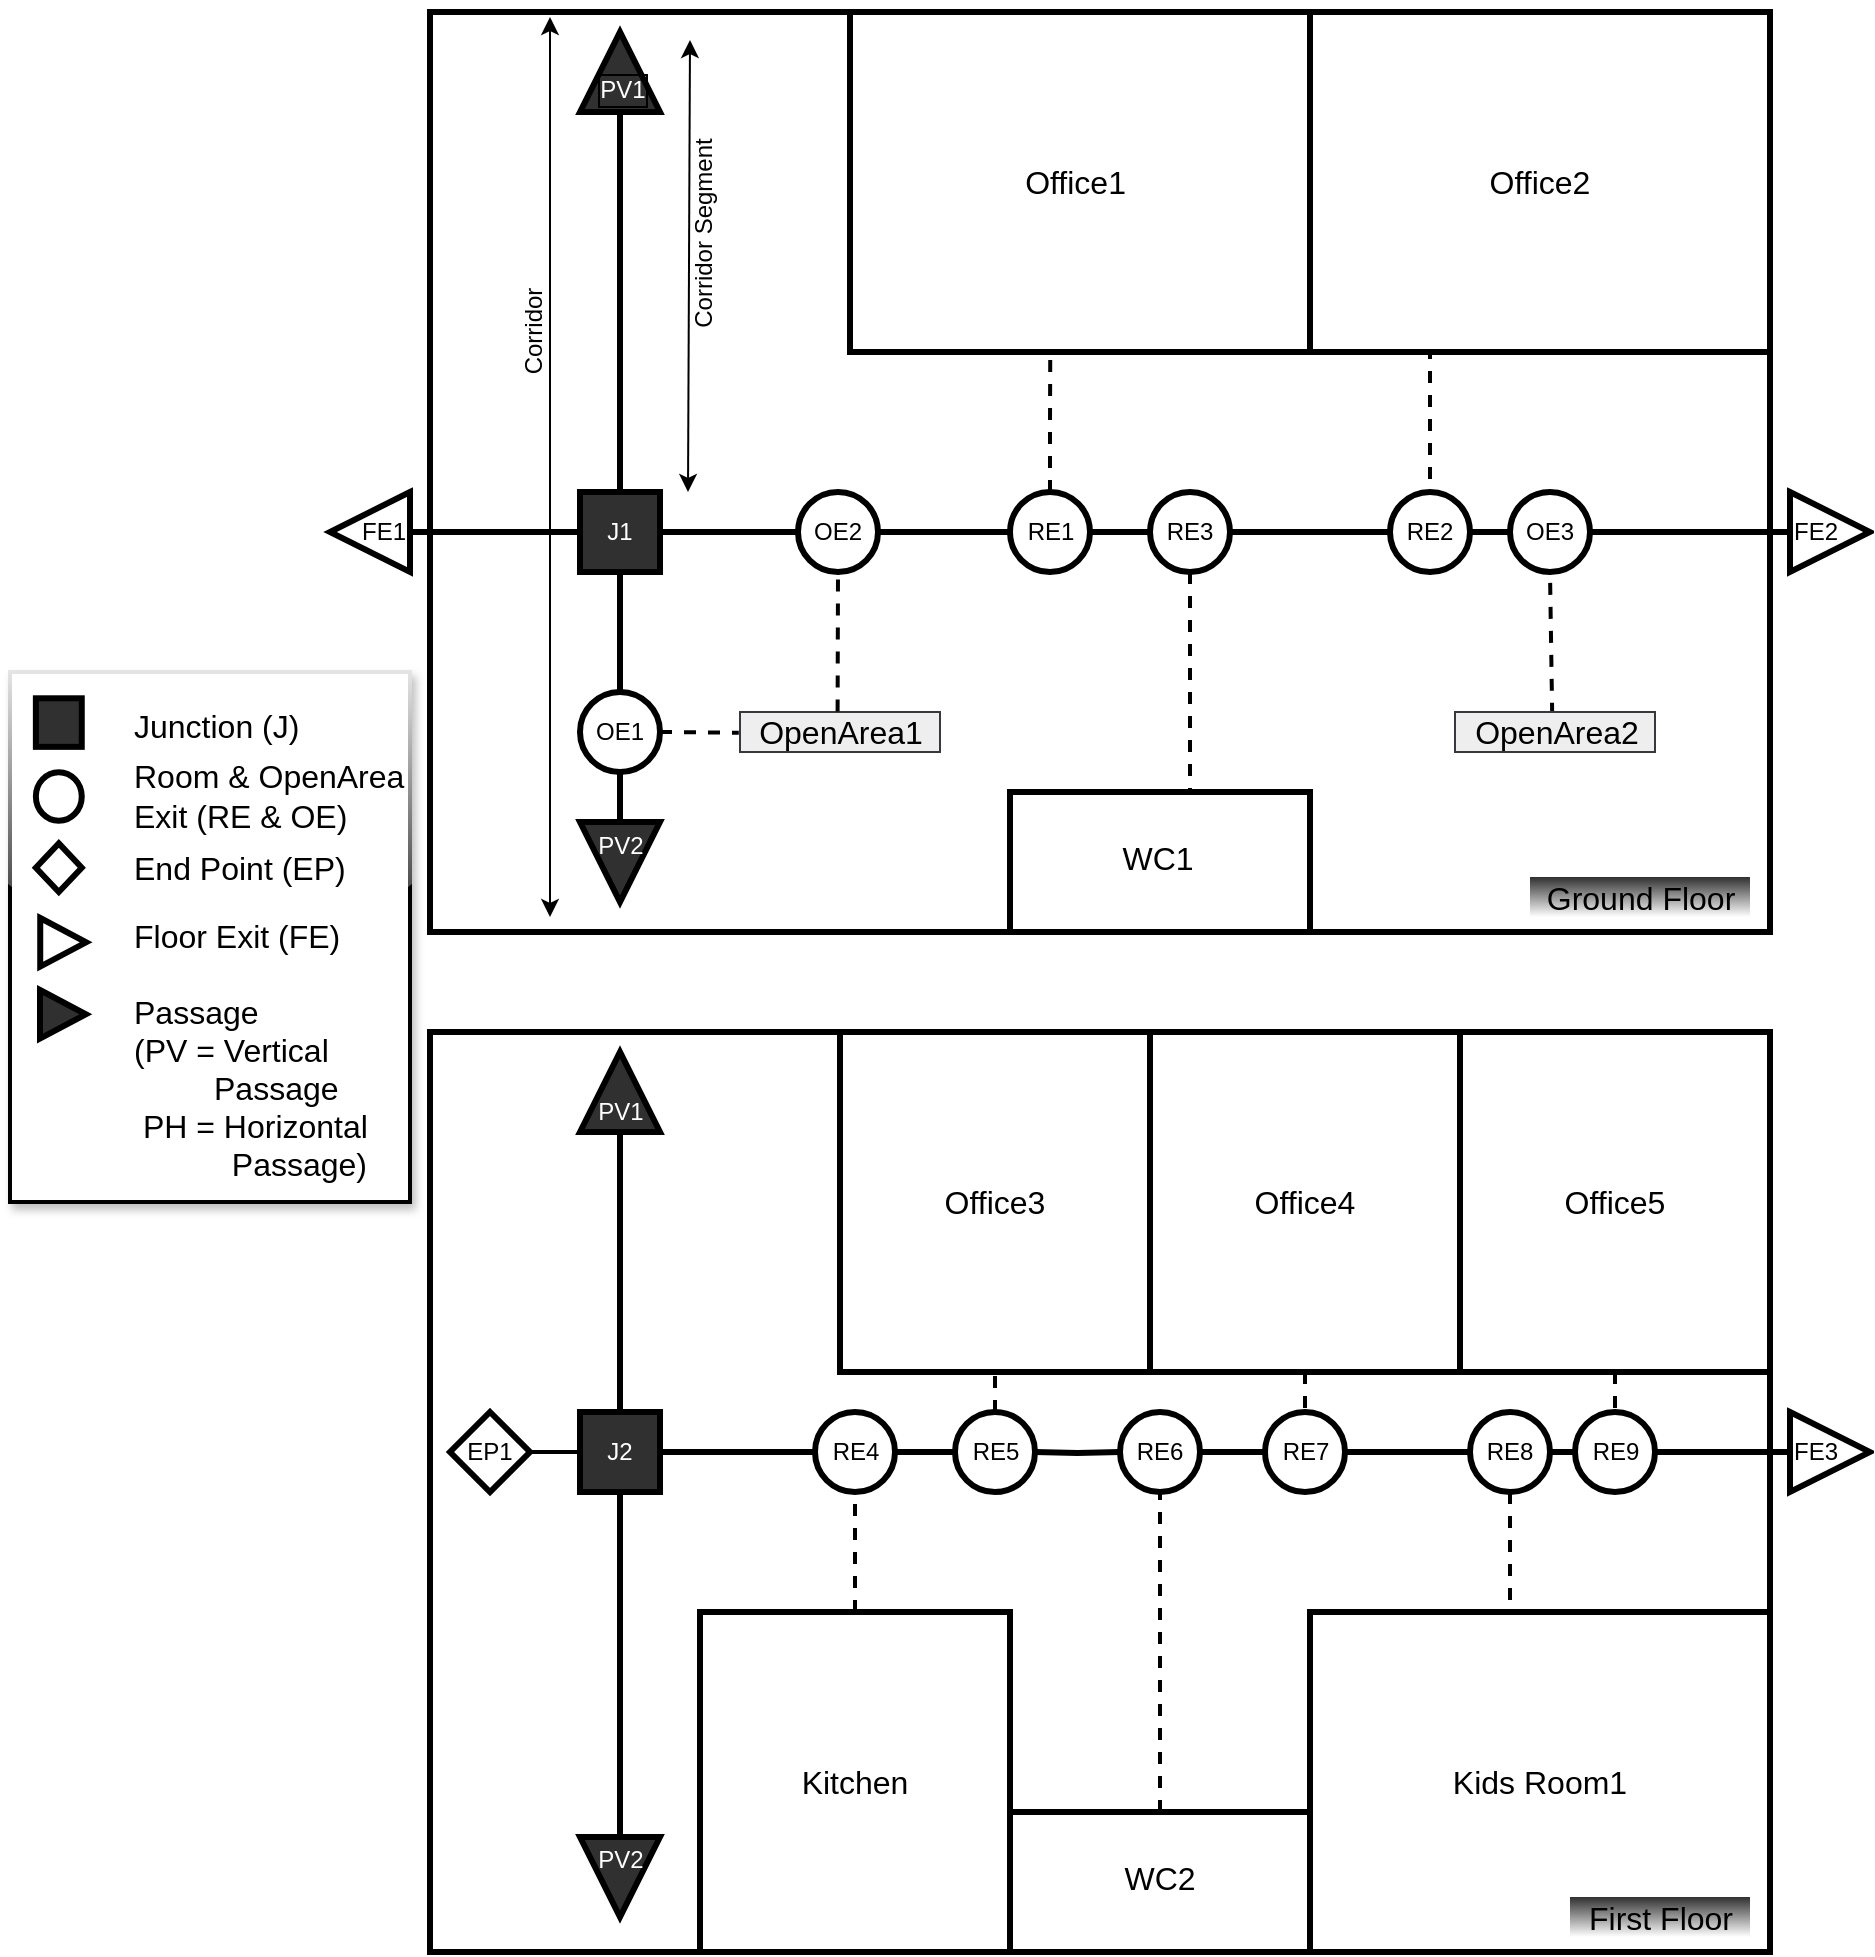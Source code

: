 <mxfile version="13.0.8" type="device"><diagram id="FeTQvDR2r45H1yqkKJsy" name="Page-1"><mxGraphModel dx="2802" dy="1103" grid="1" gridSize="10" guides="1" tooltips="1" connect="1" arrows="1" fold="1" page="1" pageScale="1" pageWidth="827" pageHeight="1169" math="0" shadow="0"><root><mxCell id="0"/><mxCell id="1" parent="0"/><mxCell id="H_s1jMmFibpZLGyVerqd-1" value="" style="rounded=0;whiteSpace=wrap;html=1;strokeWidth=3;" parent="1" vertex="1"><mxGeometry x="70" y="10" width="670" height="460" as="geometry"/></mxCell><mxCell id="H_s1jMmFibpZLGyVerqd-9" value="&lt;font style=&quot;font-size: 16px&quot;&gt;Office1&amp;nbsp;&lt;/font&gt;" style="rounded=0;whiteSpace=wrap;html=1;fillColor=#ffffff;strokeWidth=3;" parent="1" vertex="1"><mxGeometry x="280" y="10" width="230" height="170" as="geometry"/></mxCell><mxCell id="H_s1jMmFibpZLGyVerqd-128" style="edgeStyle=orthogonalEdgeStyle;rounded=0;orthogonalLoop=1;jettySize=auto;html=1;exitX=0.25;exitY=1;exitDx=0;exitDy=0;entryX=0.5;entryY=0;entryDx=0;entryDy=0;dashed=1;endArrow=none;endFill=0;strokeWidth=2;fontSize=16;" parent="1" source="H_s1jMmFibpZLGyVerqd-12" target="H_s1jMmFibpZLGyVerqd-51" edge="1"><mxGeometry relative="1" as="geometry"><Array as="points"><mxPoint x="570" y="180"/></Array></mxGeometry></mxCell><mxCell id="H_s1jMmFibpZLGyVerqd-12" value="&lt;span style=&quot;font-size: 16px&quot;&gt;Office2&lt;/span&gt;" style="rounded=0;whiteSpace=wrap;html=1;fillColor=#ffffff;strokeWidth=3;" parent="1" vertex="1"><mxGeometry x="510" y="10" width="230" height="170" as="geometry"/></mxCell><mxCell id="H_s1jMmFibpZLGyVerqd-13" value="" style="rounded=0;whiteSpace=wrap;html=1;fillColor=#ffffff;strokeWidth=3;" parent="1" vertex="1"><mxGeometry x="360" y="400" width="150" height="70" as="geometry"/></mxCell><mxCell id="H_s1jMmFibpZLGyVerqd-15" value="&lt;font style=&quot;font-size: 16px&quot;&gt;WC1&lt;/font&gt;" style="text;html=1;strokeColor=none;fillColor=none;align=center;verticalAlign=middle;whiteSpace=wrap;rounded=0;fontSize=12;" parent="1" vertex="1"><mxGeometry x="414" y="422.5" width="40" height="20" as="geometry"/></mxCell><mxCell id="H_s1jMmFibpZLGyVerqd-16" value="" style="rounded=0;whiteSpace=wrap;html=1;strokeWidth=3;" parent="1" vertex="1"><mxGeometry x="70" y="520" width="670" height="460" as="geometry"/></mxCell><mxCell id="H_s1jMmFibpZLGyVerqd-21" value="&lt;span style=&quot;font-size: 16px&quot;&gt;Office3&lt;/span&gt;" style="rounded=0;whiteSpace=wrap;html=1;fillColor=#ffffff;strokeWidth=3;" parent="1" vertex="1"><mxGeometry x="275" y="520" width="155" height="170" as="geometry"/></mxCell><mxCell id="H_s1jMmFibpZLGyVerqd-126" style="edgeStyle=orthogonalEdgeStyle;rounded=0;orthogonalLoop=1;jettySize=auto;html=1;exitX=0.5;exitY=1;exitDx=0;exitDy=0;entryX=0.5;entryY=0;entryDx=0;entryDy=0;dashed=1;endArrow=none;endFill=0;strokeWidth=2;fontSize=16;" parent="1" source="H_s1jMmFibpZLGyVerqd-22" target="H_s1jMmFibpZLGyVerqd-40" edge="1"><mxGeometry relative="1" as="geometry"/></mxCell><mxCell id="H_s1jMmFibpZLGyVerqd-22" value="&lt;span style=&quot;font-size: 16px&quot;&gt;Office5&lt;/span&gt;" style="rounded=0;whiteSpace=wrap;html=1;fillColor=#ffffff;strokeWidth=3;" parent="1" vertex="1"><mxGeometry x="585" y="520" width="155" height="170" as="geometry"/></mxCell><mxCell id="H_s1jMmFibpZLGyVerqd-124" style="edgeStyle=orthogonalEdgeStyle;rounded=0;orthogonalLoop=1;jettySize=auto;html=1;exitX=0.5;exitY=0;exitDx=0;exitDy=0;entryX=0.5;entryY=1;entryDx=0;entryDy=0;dashed=1;endArrow=none;endFill=0;strokeWidth=2;fontSize=16;" parent="1" source="H_s1jMmFibpZLGyVerqd-23" target="H_s1jMmFibpZLGyVerqd-91" edge="1"><mxGeometry relative="1" as="geometry"/></mxCell><mxCell id="H_s1jMmFibpZLGyVerqd-23" value="" style="rounded=0;whiteSpace=wrap;html=1;fillColor=#ffffff;strokeWidth=3;" parent="1" vertex="1"><mxGeometry x="360" y="910" width="150" height="70" as="geometry"/></mxCell><mxCell id="H_s1jMmFibpZLGyVerqd-24" value="&lt;font style=&quot;font-size: 16px&quot;&gt;WC2&lt;/font&gt;" style="text;html=1;strokeColor=none;fillColor=none;align=center;verticalAlign=middle;whiteSpace=wrap;rounded=0;fontSize=12;" parent="1" vertex="1"><mxGeometry x="415" y="932.5" width="40" height="20" as="geometry"/></mxCell><mxCell id="H_s1jMmFibpZLGyVerqd-125" style="edgeStyle=orthogonalEdgeStyle;rounded=0;orthogonalLoop=1;jettySize=auto;html=1;exitX=0.5;exitY=1;exitDx=0;exitDy=0;entryX=0.5;entryY=0;entryDx=0;entryDy=0;dashed=1;endArrow=none;endFill=0;strokeWidth=2;fontSize=16;" parent="1" source="H_s1jMmFibpZLGyVerqd-25" target="H_s1jMmFibpZLGyVerqd-39" edge="1"><mxGeometry relative="1" as="geometry"/></mxCell><mxCell id="H_s1jMmFibpZLGyVerqd-25" value="&lt;span style=&quot;font-size: 16px&quot;&gt;Office4&lt;/span&gt;" style="rounded=0;whiteSpace=wrap;html=1;fillColor=#ffffff;strokeWidth=3;" parent="1" vertex="1"><mxGeometry x="430" y="520" width="155" height="170" as="geometry"/></mxCell><mxCell id="H_s1jMmFibpZLGyVerqd-122" style="edgeStyle=orthogonalEdgeStyle;rounded=0;orthogonalLoop=1;jettySize=auto;html=1;exitX=0.5;exitY=0;exitDx=0;exitDy=0;entryX=0.5;entryY=1;entryDx=0;entryDy=0;endArrow=none;endFill=0;strokeWidth=2;fontSize=16;dashed=1;" parent="1" source="H_s1jMmFibpZLGyVerqd-26" target="H_s1jMmFibpZLGyVerqd-44" edge="1"><mxGeometry relative="1" as="geometry"/></mxCell><mxCell id="H_s1jMmFibpZLGyVerqd-26" value="&lt;font style=&quot;font-size: 16px&quot;&gt;Kitchen&lt;/font&gt;" style="rounded=0;whiteSpace=wrap;html=1;fillColor=#ffffff;strokeWidth=3;" parent="1" vertex="1"><mxGeometry x="205" y="810" width="155" height="170" as="geometry"/></mxCell><mxCell id="H_s1jMmFibpZLGyVerqd-27" value="&lt;font style=&quot;font-size: 16px&quot;&gt;Kids Room1&lt;/font&gt;" style="rounded=0;whiteSpace=wrap;html=1;fillColor=#ffffff;strokeWidth=3;" parent="1" vertex="1"><mxGeometry x="510" y="810" width="230" height="170" as="geometry"/></mxCell><mxCell id="H_s1jMmFibpZLGyVerqd-82" style="edgeStyle=orthogonalEdgeStyle;rounded=0;orthogonalLoop=1;jettySize=auto;html=1;exitX=0;exitY=0.5;exitDx=0;exitDy=0;endArrow=none;endFill=0;strokeWidth=3;fontSize=12;" parent="1" source="H_s1jMmFibpZLGyVerqd-38" target="H_s1jMmFibpZLGyVerqd-44" edge="1"><mxGeometry relative="1" as="geometry"/></mxCell><mxCell id="H_s1jMmFibpZLGyVerqd-123" style="edgeStyle=orthogonalEdgeStyle;rounded=0;orthogonalLoop=1;jettySize=auto;html=1;exitX=0.5;exitY=0;exitDx=0;exitDy=0;entryX=0.5;entryY=1;entryDx=0;entryDy=0;dashed=1;endArrow=none;endFill=0;strokeWidth=2;fontSize=16;" parent="1" source="H_s1jMmFibpZLGyVerqd-38" target="H_s1jMmFibpZLGyVerqd-21" edge="1"><mxGeometry relative="1" as="geometry"/></mxCell><mxCell id="H_s1jMmFibpZLGyVerqd-38" value="RE5" style="ellipse;whiteSpace=wrap;html=1;aspect=fixed;strokeWidth=3;fontSize=12;" parent="1" vertex="1"><mxGeometry x="332.5" y="710" width="40" height="40" as="geometry"/></mxCell><mxCell id="H_s1jMmFibpZLGyVerqd-81" style="edgeStyle=orthogonalEdgeStyle;rounded=0;orthogonalLoop=1;jettySize=auto;html=1;exitX=0;exitY=0.5;exitDx=0;exitDy=0;entryX=1;entryY=0.5;entryDx=0;entryDy=0;endArrow=none;endFill=0;strokeWidth=3;fontSize=12;" parent="1" target="H_s1jMmFibpZLGyVerqd-38" edge="1"><mxGeometry relative="1" as="geometry"><mxPoint x="415" y="730" as="sourcePoint"/></mxGeometry></mxCell><mxCell id="H_s1jMmFibpZLGyVerqd-39" value="RE7" style="ellipse;whiteSpace=wrap;html=1;aspect=fixed;strokeWidth=3;fontSize=12;" parent="1" vertex="1"><mxGeometry x="487.5" y="710" width="40" height="40" as="geometry"/></mxCell><mxCell id="H_s1jMmFibpZLGyVerqd-79" style="edgeStyle=orthogonalEdgeStyle;rounded=0;orthogonalLoop=1;jettySize=auto;html=1;exitX=0;exitY=0.5;exitDx=0;exitDy=0;entryX=1;entryY=0.5;entryDx=0;entryDy=0;endArrow=none;endFill=0;strokeWidth=3;fontSize=12;" parent="1" source="H_s1jMmFibpZLGyVerqd-40" target="H_s1jMmFibpZLGyVerqd-45" edge="1"><mxGeometry relative="1" as="geometry"/></mxCell><mxCell id="H_s1jMmFibpZLGyVerqd-40" value="RE9" style="ellipse;whiteSpace=wrap;html=1;aspect=fixed;strokeWidth=3;fontSize=12;" parent="1" vertex="1"><mxGeometry x="642.5" y="710" width="40" height="40" as="geometry"/></mxCell><mxCell id="H_s1jMmFibpZLGyVerqd-78" style="edgeStyle=orthogonalEdgeStyle;rounded=0;orthogonalLoop=1;jettySize=auto;html=1;entryX=1;entryY=0.5;entryDx=0;entryDy=0;endArrow=none;endFill=0;strokeWidth=3;fontSize=12;" parent="1" source="H_s1jMmFibpZLGyVerqd-42" target="H_s1jMmFibpZLGyVerqd-40" edge="1"><mxGeometry relative="1" as="geometry"/></mxCell><mxCell id="H_s1jMmFibpZLGyVerqd-42" value="FE3" style="triangle;whiteSpace=wrap;html=1;strokeColor=#000000;strokeWidth=3;fillColor=#FFFFFF;gradientColor=none;fontSize=12;align=left;" parent="1" vertex="1"><mxGeometry x="750" y="710" width="40" height="40" as="geometry"/></mxCell><mxCell id="H_s1jMmFibpZLGyVerqd-43" value="" style="triangle;whiteSpace=wrap;html=1;strokeColor=#000000;strokeWidth=3;fillColor=#303030;gradientColor=none;fontSize=12;rotation=-90;fontColor=#FFFFFF;" parent="1" vertex="1"><mxGeometry x="145" y="530" width="40" height="40" as="geometry"/></mxCell><mxCell id="H_s1jMmFibpZLGyVerqd-44" value="RE4" style="ellipse;whiteSpace=wrap;html=1;aspect=fixed;strokeWidth=3;fontSize=12;" parent="1" vertex="1"><mxGeometry x="262.5" y="710" width="40" height="40" as="geometry"/></mxCell><mxCell id="H_s1jMmFibpZLGyVerqd-80" style="edgeStyle=orthogonalEdgeStyle;rounded=0;orthogonalLoop=1;jettySize=auto;html=1;exitX=0;exitY=0.5;exitDx=0;exitDy=0;entryX=1;entryY=0.5;entryDx=0;entryDy=0;endArrow=none;endFill=0;strokeWidth=3;fontSize=12;" parent="1" source="H_s1jMmFibpZLGyVerqd-45" target="H_s1jMmFibpZLGyVerqd-39" edge="1"><mxGeometry relative="1" as="geometry"/></mxCell><mxCell id="H_s1jMmFibpZLGyVerqd-127" style="edgeStyle=orthogonalEdgeStyle;rounded=0;orthogonalLoop=1;jettySize=auto;html=1;exitX=0.5;exitY=1;exitDx=0;exitDy=0;dashed=1;endArrow=none;endFill=0;strokeWidth=2;fontSize=16;" parent="1" source="H_s1jMmFibpZLGyVerqd-45" edge="1"><mxGeometry relative="1" as="geometry"><mxPoint x="610" y="810" as="targetPoint"/><Array as="points"><mxPoint x="610" y="810"/></Array></mxGeometry></mxCell><mxCell id="H_s1jMmFibpZLGyVerqd-45" value="RE8" style="ellipse;whiteSpace=wrap;html=1;aspect=fixed;strokeWidth=3;fontSize=12;" parent="1" vertex="1"><mxGeometry x="590" y="710" width="40" height="40" as="geometry"/></mxCell><mxCell id="H_s1jMmFibpZLGyVerqd-87" style="edgeStyle=orthogonalEdgeStyle;rounded=0;orthogonalLoop=1;jettySize=auto;html=1;exitX=0;exitY=0.5;exitDx=0;exitDy=0;entryX=0.5;entryY=1;entryDx=0;entryDy=0;endArrow=none;endFill=0;strokeWidth=3;fontSize=12;" parent="1" source="H_s1jMmFibpZLGyVerqd-47" target="H_s1jMmFibpZLGyVerqd-86" edge="1"><mxGeometry relative="1" as="geometry"/></mxCell><mxCell id="H_s1jMmFibpZLGyVerqd-47" value="" style="triangle;whiteSpace=wrap;html=1;strokeColor=#000000;strokeWidth=3;fillColor=#303030;gradientColor=none;fontSize=12;rotation=90;" parent="1" vertex="1"><mxGeometry x="145" y="922.5" width="40" height="40" as="geometry"/></mxCell><mxCell id="H_s1jMmFibpZLGyVerqd-48" value="" style="triangle;whiteSpace=wrap;html=1;strokeColor=#000000;strokeWidth=3;fillColor=#303030;gradientColor=none;fontSize=12;rotation=90;" parent="1" vertex="1"><mxGeometry x="145" y="415" width="40" height="40" as="geometry"/></mxCell><mxCell id="H_s1jMmFibpZLGyVerqd-49" value="" style="triangle;whiteSpace=wrap;html=1;strokeColor=#000000;strokeWidth=3;fillColor=#303030;gradientColor=none;fontSize=12;rotation=-90;" parent="1" vertex="1"><mxGeometry x="145" y="20" width="40" height="40" as="geometry"/></mxCell><mxCell id="H_s1jMmFibpZLGyVerqd-61" style="edgeStyle=orthogonalEdgeStyle;rounded=0;orthogonalLoop=1;jettySize=auto;html=1;exitX=0;exitY=0.5;exitDx=0;exitDy=0;entryX=1;entryY=0.5;entryDx=0;entryDy=0;fontSize=12;endArrow=none;endFill=0;strokeWidth=3;" parent="1" source="H_s1jMmFibpZLGyVerqd-65" target="H_s1jMmFibpZLGyVerqd-58" edge="1"><mxGeometry relative="1" as="geometry"/></mxCell><mxCell id="H_s1jMmFibpZLGyVerqd-67" style="edgeStyle=orthogonalEdgeStyle;rounded=0;orthogonalLoop=1;jettySize=auto;html=1;exitX=0;exitY=0.5;exitDx=0;exitDy=0;entryX=1;entryY=0.5;entryDx=0;entryDy=0;endArrow=none;endFill=0;strokeWidth=3;fontSize=12;" parent="1" source="QsYqPLQp_j27m1w2icqJ-17" target="H_s1jMmFibpZLGyVerqd-65" edge="1"><mxGeometry relative="1" as="geometry"/></mxCell><mxCell id="H_s1jMmFibpZLGyVerqd-136" style="edgeStyle=orthogonalEdgeStyle;rounded=0;orthogonalLoop=1;jettySize=auto;html=1;entryX=0.431;entryY=1.001;entryDx=0;entryDy=0;entryPerimeter=0;endArrow=none;endFill=0;strokeWidth=2;fontSize=16;dashed=1;exitX=0.5;exitY=0;exitDx=0;exitDy=0;" parent="1" edge="1" source="H_s1jMmFibpZLGyVerqd-50"><mxGeometry relative="1" as="geometry"><mxPoint x="381.0" y="211" as="sourcePoint"/><mxPoint x="380.13" y="180.17" as="targetPoint"/></mxGeometry></mxCell><mxCell id="H_s1jMmFibpZLGyVerqd-50" value="" style="ellipse;whiteSpace=wrap;html=1;aspect=fixed;strokeWidth=3;fontSize=12;" parent="1" vertex="1"><mxGeometry x="360" y="250" width="40" height="40" as="geometry"/></mxCell><mxCell id="H_s1jMmFibpZLGyVerqd-63" style="edgeStyle=orthogonalEdgeStyle;rounded=0;orthogonalLoop=1;jettySize=auto;html=1;exitX=1;exitY=0.5;exitDx=0;exitDy=0;entryX=0;entryY=0.5;entryDx=0;entryDy=0;endArrow=none;endFill=0;strokeWidth=3;fontSize=12;" parent="1" source="QsYqPLQp_j27m1w2icqJ-7" target="H_s1jMmFibpZLGyVerqd-56" edge="1"><mxGeometry relative="1" as="geometry"/></mxCell><mxCell id="QsYqPLQp_j27m1w2icqJ-6" style="edgeStyle=orthogonalEdgeStyle;rounded=0;orthogonalLoop=1;jettySize=auto;html=1;exitX=0;exitY=0.5;exitDx=0;exitDy=0;entryX=1;entryY=0.5;entryDx=0;entryDy=0;endArrow=none;endFill=0;strokeWidth=3;" edge="1" parent="1" source="H_s1jMmFibpZLGyVerqd-51" target="H_s1jMmFibpZLGyVerqd-131"><mxGeometry relative="1" as="geometry"/></mxCell><mxCell id="H_s1jMmFibpZLGyVerqd-51" value="RE2" style="ellipse;whiteSpace=wrap;html=1;aspect=fixed;strokeWidth=3;fontSize=12;" parent="1" vertex="1"><mxGeometry x="550" y="250" width="40" height="40" as="geometry"/></mxCell><mxCell id="H_s1jMmFibpZLGyVerqd-56" value="FE2" style="triangle;whiteSpace=wrap;html=1;strokeColor=#000000;strokeWidth=3;fillColor=#FFFFFF;gradientColor=none;fontSize=12;align=left;" parent="1" vertex="1"><mxGeometry x="750" y="250" width="40" height="40" as="geometry"/></mxCell><mxCell id="H_s1jMmFibpZLGyVerqd-58" value="FE1" style="triangle;whiteSpace=wrap;html=1;strokeColor=#000000;strokeWidth=3;fillColor=#FFFFFF;gradientColor=none;fontSize=12;rotation=0;flipH=1;align=right;" parent="1" vertex="1"><mxGeometry x="20" y="250" width="40" height="40" as="geometry"/></mxCell><mxCell id="H_s1jMmFibpZLGyVerqd-68" style="edgeStyle=orthogonalEdgeStyle;rounded=0;orthogonalLoop=1;jettySize=auto;html=1;exitX=0.5;exitY=0;exitDx=0;exitDy=0;entryX=0;entryY=0.5;entryDx=0;entryDy=0;endArrow=none;endFill=0;strokeWidth=3;fontSize=12;" parent="1" source="H_s1jMmFibpZLGyVerqd-65" target="H_s1jMmFibpZLGyVerqd-49" edge="1"><mxGeometry relative="1" as="geometry"/></mxCell><mxCell id="H_s1jMmFibpZLGyVerqd-69" style="edgeStyle=orthogonalEdgeStyle;rounded=0;orthogonalLoop=1;jettySize=auto;html=1;exitX=0.5;exitY=1;exitDx=0;exitDy=0;entryX=0;entryY=0.5;entryDx=0;entryDy=0;endArrow=none;endFill=0;strokeWidth=3;fontSize=12;" parent="1" source="QsYqPLQp_j27m1w2icqJ-21" target="H_s1jMmFibpZLGyVerqd-48" edge="1"><mxGeometry relative="1" as="geometry"/></mxCell><mxCell id="H_s1jMmFibpZLGyVerqd-65" value="J1" style="whiteSpace=wrap;html=1;aspect=fixed;strokeColor=#000000;strokeWidth=3;fillColor=#303030;gradientColor=none;fontSize=12;fontColor=#FFFFFF;" parent="1" vertex="1"><mxGeometry x="145" y="250" width="40" height="40" as="geometry"/></mxCell><mxCell id="H_s1jMmFibpZLGyVerqd-88" style="edgeStyle=orthogonalEdgeStyle;rounded=0;orthogonalLoop=1;jettySize=auto;html=1;exitX=0.5;exitY=0;exitDx=0;exitDy=0;entryX=0;entryY=0.5;entryDx=0;entryDy=0;endArrow=none;endFill=0;strokeWidth=3;fontSize=12;" parent="1" source="H_s1jMmFibpZLGyVerqd-86" target="H_s1jMmFibpZLGyVerqd-43" edge="1"><mxGeometry relative="1" as="geometry"/></mxCell><mxCell id="H_s1jMmFibpZLGyVerqd-89" style="edgeStyle=orthogonalEdgeStyle;rounded=0;orthogonalLoop=1;jettySize=auto;html=1;exitX=1;exitY=0.5;exitDx=0;exitDy=0;entryX=0;entryY=0.5;entryDx=0;entryDy=0;endArrow=none;endFill=0;strokeWidth=3;fontSize=12;" parent="1" source="H_s1jMmFibpZLGyVerqd-86" target="H_s1jMmFibpZLGyVerqd-44" edge="1"><mxGeometry relative="1" as="geometry"/></mxCell><mxCell id="H_s1jMmFibpZLGyVerqd-86" value="J2" style="whiteSpace=wrap;html=1;aspect=fixed;strokeColor=#000000;strokeWidth=3;fillColor=#303030;gradientColor=none;fontSize=12;fontColor=#FFFFFF;" parent="1" vertex="1"><mxGeometry x="145" y="710" width="40" height="40" as="geometry"/></mxCell><mxCell id="H_s1jMmFibpZLGyVerqd-91" value="RE6" style="ellipse;whiteSpace=wrap;html=1;aspect=fixed;strokeWidth=3;fontSize=12;" parent="1" vertex="1"><mxGeometry x="415" y="710" width="40" height="40" as="geometry"/></mxCell><mxCell id="H_s1jMmFibpZLGyVerqd-93" style="edgeStyle=orthogonalEdgeStyle;rounded=0;orthogonalLoop=1;jettySize=auto;html=1;exitX=0;exitY=0.5;exitDx=0;exitDy=0;entryX=1;entryY=0.5;entryDx=0;entryDy=0;endArrow=none;endFill=0;strokeWidth=3;fontSize=12;" parent="1" source="H_s1jMmFibpZLGyVerqd-39" edge="1"><mxGeometry relative="1" as="geometry"><mxPoint x="487.5" y="730" as="sourcePoint"/><mxPoint x="455" y="730" as="targetPoint"/></mxGeometry></mxCell><mxCell id="H_s1jMmFibpZLGyVerqd-120" value="Ground Floor" style="text;html=1;align=center;verticalAlign=middle;resizable=0;points=[];autosize=1;fontSize=16;fillColor=#303030;gradientColor=#ffffff;" parent="1" vertex="1"><mxGeometry x="620" y="442.5" width="110" height="20" as="geometry"/></mxCell><mxCell id="H_s1jMmFibpZLGyVerqd-121" value="First Floor" style="text;html=1;align=center;verticalAlign=middle;resizable=0;points=[];autosize=1;fontSize=16;fillColor=#303030;gradientColor=#ffffff;" parent="1" vertex="1"><mxGeometry x="640" y="952.5" width="90" height="20" as="geometry"/></mxCell><mxCell id="H_s1jMmFibpZLGyVerqd-133" style="edgeStyle=orthogonalEdgeStyle;rounded=0;orthogonalLoop=1;jettySize=auto;html=1;entryX=0.5;entryY=0;entryDx=0;entryDy=0;dashed=1;endArrow=none;endFill=0;strokeWidth=2;fontSize=16;" parent="1" source="H_s1jMmFibpZLGyVerqd-131" target="H_s1jMmFibpZLGyVerqd-13" edge="1"><mxGeometry relative="1" as="geometry"><Array as="points"><mxPoint x="450" y="400"/></Array></mxGeometry></mxCell><mxCell id="QsYqPLQp_j27m1w2icqJ-2" style="edgeStyle=orthogonalEdgeStyle;rounded=0;orthogonalLoop=1;jettySize=auto;html=1;exitX=0;exitY=0.5;exitDx=0;exitDy=0;entryX=0.982;entryY=0.471;entryDx=0;entryDy=0;entryPerimeter=0;strokeWidth=3;endArrow=none;endFill=0;" edge="1" parent="1" source="H_s1jMmFibpZLGyVerqd-131" target="szQ37OMuKZmXvjRgwUrV-1"><mxGeometry relative="1" as="geometry"/></mxCell><mxCell id="H_s1jMmFibpZLGyVerqd-131" value="RE3" style="ellipse;whiteSpace=wrap;html=1;aspect=fixed;strokeWidth=3;fontSize=12;" parent="1" vertex="1"><mxGeometry x="430" y="250" width="40" height="40" as="geometry"/></mxCell><mxCell id="H_s1jMmFibpZLGyVerqd-140" style="edgeStyle=orthogonalEdgeStyle;rounded=0;orthogonalLoop=1;jettySize=auto;html=1;exitX=1;exitY=0.5;exitDx=0;exitDy=0;entryX=0;entryY=0.5;entryDx=0;entryDy=0;endArrow=none;endFill=0;strokeWidth=2;fontSize=16;" parent="1" source="H_s1jMmFibpZLGyVerqd-139" target="H_s1jMmFibpZLGyVerqd-86" edge="1"><mxGeometry relative="1" as="geometry"/></mxCell><mxCell id="H_s1jMmFibpZLGyVerqd-139" value="EP1" style="rhombus;whiteSpace=wrap;html=1;strokeColor=#000000;strokeWidth=3;fillColor=#FFFFFF;gradientColor=none;fontSize=12;aspect=fixed;" parent="1" vertex="1"><mxGeometry x="80" y="710" width="40" height="40" as="geometry"/></mxCell><mxCell id="szQ37OMuKZmXvjRgwUrV-1" value="RE1" style="text;html=1;align=center;verticalAlign=middle;resizable=0;points=[];autosize=1;" parent="1" vertex="1"><mxGeometry x="360" y="260" width="40" height="20" as="geometry"/></mxCell><mxCell id="szQ37OMuKZmXvjRgwUrV-2" value="PV1" style="text;html=1;align=center;verticalAlign=middle;resizable=0;points=[];autosize=1;fontColor=#FFFFFF;labelBorderColor=#000000;" parent="1" vertex="1"><mxGeometry x="146" y="39" width="40" height="20" as="geometry"/></mxCell><mxCell id="szQ37OMuKZmXvjRgwUrV-11" value="PV2" style="text;html=1;align=center;verticalAlign=middle;resizable=0;points=[];autosize=1;fontColor=#FFFFFF;" parent="1" vertex="1"><mxGeometry x="145" y="417" width="40" height="20" as="geometry"/></mxCell><mxCell id="szQ37OMuKZmXvjRgwUrV-12" value="Text" style="text;html=1;align=center;verticalAlign=middle;resizable=0;points=[];autosize=1;fontColor=#FFFFFF;" parent="1" vertex="1"><mxGeometry x="224" y="501" width="40" height="20" as="geometry"/></mxCell><mxCell id="szQ37OMuKZmXvjRgwUrV-14" value="&lt;font color=&quot;#ffffff&quot;&gt;PV1&lt;/font&gt;" style="text;html=1;align=center;verticalAlign=middle;resizable=0;points=[];autosize=1;fontColor=#303030;" parent="1" vertex="1"><mxGeometry x="145" y="550" width="40" height="20" as="geometry"/></mxCell><mxCell id="szQ37OMuKZmXvjRgwUrV-15" value="PV2" style="text;html=1;align=center;verticalAlign=middle;resizable=0;points=[];autosize=1;fontColor=#FFFFFF;" parent="1" vertex="1"><mxGeometry x="145" y="923.5" width="40" height="20" as="geometry"/></mxCell><mxCell id="fVjPSOBGSRbUAIZiHek_-9" value="" style="endArrow=classic;startArrow=classic;html=1;startSize=6;rounded=0;" parent="1" edge="1"><mxGeometry width="50" height="50" relative="1" as="geometry"><mxPoint x="130" y="462.5" as="sourcePoint"/><mxPoint x="130" y="12.5" as="targetPoint"/></mxGeometry></mxCell><mxCell id="fVjPSOBGSRbUAIZiHek_-10" value="Corridor" style="text;html=1;align=center;verticalAlign=middle;resizable=0;points=[];autosize=1;rotation=-90;" parent="1" vertex="1"><mxGeometry x="92" y="160" width="60" height="20" as="geometry"/></mxCell><mxCell id="fVjPSOBGSRbUAIZiHek_-8" value="Corridor Segment" style="text;html=1;align=center;verticalAlign=middle;resizable=0;points=[];autosize=1;rotation=-90;" parent="1" vertex="1"><mxGeometry x="152.001" y="111" width="110" height="20" as="geometry"/></mxCell><mxCell id="fVjPSOBGSRbUAIZiHek_-7" value="" style="endArrow=classic;startArrow=classic;html=1;" parent="1" edge="1"><mxGeometry width="50" height="50" relative="1" as="geometry"><mxPoint x="199" y="250" as="sourcePoint"/><mxPoint x="200" y="24" as="targetPoint"/></mxGeometry></mxCell><mxCell id="QsYqPLQp_j27m1w2icqJ-7" value="OE3" style="ellipse;whiteSpace=wrap;html=1;aspect=fixed;strokeWidth=3;fontSize=12;" vertex="1" parent="1"><mxGeometry x="610" y="250" width="40" height="40" as="geometry"/></mxCell><mxCell id="QsYqPLQp_j27m1w2icqJ-8" style="edgeStyle=orthogonalEdgeStyle;rounded=0;orthogonalLoop=1;jettySize=auto;html=1;exitX=1;exitY=0.5;exitDx=0;exitDy=0;entryX=0;entryY=0.5;entryDx=0;entryDy=0;endArrow=none;endFill=0;strokeWidth=3;fontSize=12;" edge="1" parent="1" source="H_s1jMmFibpZLGyVerqd-51" target="QsYqPLQp_j27m1w2icqJ-7"><mxGeometry relative="1" as="geometry"><mxPoint x="590.0" y="270" as="sourcePoint"/><mxPoint x="750" y="270" as="targetPoint"/></mxGeometry></mxCell><mxCell id="QsYqPLQp_j27m1w2icqJ-14" value="" style="endArrow=none;html=1;strokeWidth=2;dashed=1;exitX=0.486;exitY=0.071;exitDx=0;exitDy=0;exitPerimeter=0;" edge="1" parent="1" source="QsYqPLQp_j27m1w2icqJ-15"><mxGeometry width="50" height="50" relative="1" as="geometry"><mxPoint x="630" y="370" as="sourcePoint"/><mxPoint x="630" y="290" as="targetPoint"/></mxGeometry></mxCell><mxCell id="QsYqPLQp_j27m1w2icqJ-15" value="&lt;font style=&quot;font-size: 16px&quot;&gt;OpenArea2&lt;/font&gt;" style="text;html=1;align=center;verticalAlign=middle;resizable=0;points=[];autosize=1;fillColor=#eeeeee;strokeColor=#36393d;" vertex="1" parent="1"><mxGeometry x="582.5" y="360" width="100" height="20" as="geometry"/></mxCell><mxCell id="QsYqPLQp_j27m1w2icqJ-16" value="&lt;font style=&quot;font-size: 16px&quot;&gt;OpenArea1&lt;/font&gt;" style="text;html=1;align=center;verticalAlign=middle;resizable=0;points=[];autosize=1;rounded=0;fillColor=#eeeeee;strokeColor=#36393d;" vertex="1" parent="1"><mxGeometry x="225" y="360" width="100" height="20" as="geometry"/></mxCell><mxCell id="QsYqPLQp_j27m1w2icqJ-17" value="OE2" style="ellipse;whiteSpace=wrap;html=1;aspect=fixed;strokeWidth=3;fontSize=12;" vertex="1" parent="1"><mxGeometry x="254" y="250" width="40" height="40" as="geometry"/></mxCell><mxCell id="QsYqPLQp_j27m1w2icqJ-18" style="edgeStyle=orthogonalEdgeStyle;rounded=0;orthogonalLoop=1;jettySize=auto;html=1;exitX=0;exitY=0.5;exitDx=0;exitDy=0;entryX=1;entryY=0.5;entryDx=0;entryDy=0;endArrow=none;endFill=0;strokeWidth=3;fontSize=12;" edge="1" parent="1" source="H_s1jMmFibpZLGyVerqd-50" target="QsYqPLQp_j27m1w2icqJ-17"><mxGeometry relative="1" as="geometry"><mxPoint x="360" y="270.0" as="sourcePoint"/><mxPoint x="185" y="270.0" as="targetPoint"/></mxGeometry></mxCell><mxCell id="QsYqPLQp_j27m1w2icqJ-19" value="" style="endArrow=none;html=1;strokeWidth=2;dashed=1;exitX=0.488;exitY=-0.01;exitDx=0;exitDy=0;exitPerimeter=0;entryX=0.5;entryY=1;entryDx=0;entryDy=0;" edge="1" parent="1" source="QsYqPLQp_j27m1w2icqJ-16" target="QsYqPLQp_j27m1w2icqJ-17"><mxGeometry width="50" height="50" relative="1" as="geometry"><mxPoint x="274" y="369" as="sourcePoint"/><mxPoint x="274.29" y="290.0" as="targetPoint"/></mxGeometry></mxCell><mxCell id="QsYqPLQp_j27m1w2icqJ-20" value="" style="endArrow=none;html=1;strokeWidth=2;dashed=1;entryX=-0.006;entryY=0.52;entryDx=0;entryDy=0;entryPerimeter=0;exitX=1;exitY=0.5;exitDx=0;exitDy=0;" edge="1" parent="1" source="QsYqPLQp_j27m1w2icqJ-21" target="QsYqPLQp_j27m1w2icqJ-16"><mxGeometry width="50" height="50" relative="1" as="geometry"><mxPoint x="170" y="379" as="sourcePoint"/><mxPoint x="240" y="379.29" as="targetPoint"/></mxGeometry></mxCell><mxCell id="QsYqPLQp_j27m1w2icqJ-21" value="OE1" style="ellipse;whiteSpace=wrap;html=1;aspect=fixed;strokeWidth=3;fontSize=12;" vertex="1" parent="1"><mxGeometry x="145" y="350" width="40" height="40" as="geometry"/></mxCell><mxCell id="QsYqPLQp_j27m1w2icqJ-23" style="edgeStyle=orthogonalEdgeStyle;rounded=0;orthogonalLoop=1;jettySize=auto;html=1;exitX=0.5;exitY=1;exitDx=0;exitDy=0;entryX=0.5;entryY=0;entryDx=0;entryDy=0;endArrow=none;endFill=0;strokeWidth=3;fontSize=12;" edge="1" parent="1" source="H_s1jMmFibpZLGyVerqd-65" target="QsYqPLQp_j27m1w2icqJ-21"><mxGeometry relative="1" as="geometry"><mxPoint x="165" y="290" as="sourcePoint"/><mxPoint x="165" y="415" as="targetPoint"/></mxGeometry></mxCell><mxCell id="QsYqPLQp_j27m1w2icqJ-25" value="" style="group" vertex="1" connectable="0" parent="1"><mxGeometry x="-140" y="340" width="209.992" height="265" as="geometry"/></mxCell><mxCell id="H_s1jMmFibpZLGyVerqd-118" value="" style="rounded=0;whiteSpace=wrap;html=1;strokeWidth=2;fillColor=#FFFFFF;fontSize=16;align=left;glass=1;shadow=1;" parent="QsYqPLQp_j27m1w2icqJ-25" vertex="1"><mxGeometry width="200" height="265" as="geometry"/></mxCell><mxCell id="H_s1jMmFibpZLGyVerqd-35" value="&lt;blockquote style=&quot;margin: 0px 0px 0px 40px ; border: none ; padding: 0px ; font-size: 16px&quot;&gt;&lt;br&gt;&lt;/blockquote&gt;" style="ellipse;whiteSpace=wrap;html=1;strokeWidth=3;fontSize=16;labelPosition=right;verticalLabelPosition=middle;align=left;verticalAlign=middle;" parent="QsYqPLQp_j27m1w2icqJ-25" vertex="1"><mxGeometry x="12.937" y="50.089" width="22.941" height="24.286" as="geometry"/></mxCell><mxCell id="H_s1jMmFibpZLGyVerqd-72" value="&lt;blockquote style=&quot;margin: 0 0 0 40px ; border: none ; padding: 0px&quot;&gt;&lt;br&gt;&lt;/blockquote&gt;" style="whiteSpace=wrap;html=1;strokeColor=#000000;strokeWidth=3;fillColor=#303030;gradientColor=none;fontSize=12;labelPosition=right;verticalLabelPosition=middle;align=left;verticalAlign=middle;" parent="QsYqPLQp_j27m1w2icqJ-25" vertex="1"><mxGeometry x="12.937" y="13.147" width="22.941" height="24.286" as="geometry"/></mxCell><mxCell id="H_s1jMmFibpZLGyVerqd-114" value="&lt;span&gt;Room &amp;amp; OpenArea&lt;br&gt;Exit (RE &amp;amp; OE)&lt;/span&gt;" style="text;html=1;align=left;verticalAlign=middle;resizable=0;points=[];autosize=1;fontSize=16;" parent="QsYqPLQp_j27m1w2icqJ-25" vertex="1"><mxGeometry x="59.992" y="42.237" width="150" height="40" as="geometry"/></mxCell><mxCell id="H_s1jMmFibpZLGyVerqd-116" value="&lt;span&gt;Junction (J)&lt;/span&gt;" style="text;html=1;align=left;verticalAlign=middle;resizable=0;points=[];autosize=1;fontSize=16;" parent="QsYqPLQp_j27m1w2icqJ-25" vertex="1"><mxGeometry x="59.996" y="17.434" width="100" height="20" as="geometry"/></mxCell><mxCell id="H_s1jMmFibpZLGyVerqd-34" value="&lt;blockquote style=&quot;margin: 0 0 0 40px ; border: none ; padding: 0px&quot;&gt;&lt;br&gt;&lt;/blockquote&gt;" style="triangle;whiteSpace=wrap;html=1;strokeColor=#000000;strokeWidth=3;fillColor=#303030;gradientColor=none;fontSize=12;align=left;labelPosition=right;verticalLabelPosition=middle;verticalAlign=middle;" parent="QsYqPLQp_j27m1w2icqJ-25" vertex="1"><mxGeometry x="14.997" y="158.998" width="22.941" height="24.286" as="geometry"/></mxCell><mxCell id="H_s1jMmFibpZLGyVerqd-112" style="edgeStyle=orthogonalEdgeStyle;rounded=0;orthogonalLoop=1;jettySize=auto;html=1;exitX=0;exitY=0.5;exitDx=0;exitDy=0;entryX=0;entryY=0.25;entryDx=0;entryDy=0;endArrow=none;endFill=0;strokeWidth=3;fontSize=16;" parent="QsYqPLQp_j27m1w2icqJ-25" source="H_s1jMmFibpZLGyVerqd-34" target="H_s1jMmFibpZLGyVerqd-34" edge="1"><mxGeometry relative="1" as="geometry"/></mxCell><mxCell id="H_s1jMmFibpZLGyVerqd-115" value="&lt;span&gt;Passage &lt;br&gt;(PV = Vertical&lt;br&gt;&amp;nbsp; &amp;nbsp; &amp;nbsp; &amp;nbsp; &amp;nbsp;Passage&lt;br&gt;&amp;nbsp;PH = Horizontal&lt;br&gt;&amp;nbsp; &amp;nbsp; &amp;nbsp; &amp;nbsp; &amp;nbsp; &amp;nbsp;Passage)&lt;/span&gt;" style="text;html=1;align=left;verticalAlign=middle;resizable=0;points=[];autosize=1;fontSize=16;" parent="QsYqPLQp_j27m1w2icqJ-25" vertex="1"><mxGeometry x="59.996" y="157.995" width="130" height="100" as="geometry"/></mxCell><mxCell id="H_s1jMmFibpZLGyVerqd-37" value="&lt;blockquote style=&quot;margin: 0 0 0 40px ; border: none ; padding: 0px&quot;&gt;&lt;br&gt;&lt;/blockquote&gt;" style="triangle;whiteSpace=wrap;html=1;strokeColor=#000000;strokeWidth=3;fillColor=#FFFFFF;gradientColor=none;fontSize=12;labelPosition=right;verticalLabelPosition=middle;align=left;verticalAlign=middle;" parent="QsYqPLQp_j27m1w2icqJ-25" vertex="1"><mxGeometry x="15.117" y="122.999" width="22.941" height="24.286" as="geometry"/></mxCell><mxCell id="H_s1jMmFibpZLGyVerqd-113" value="&lt;span&gt;Floor Exit (FE)&lt;/span&gt;" style="text;html=1;align=left;verticalAlign=middle;resizable=0;points=[];autosize=1;fontSize=16;" parent="QsYqPLQp_j27m1w2icqJ-25" vertex="1"><mxGeometry x="59.996" y="121.996" width="120" height="20" as="geometry"/></mxCell><mxCell id="H_s1jMmFibpZLGyVerqd-84" value="&lt;blockquote style=&quot;margin: 0 0 0 40px ; border: none ; padding: 0px&quot;&gt;&lt;br&gt;&lt;/blockquote&gt;" style="rhombus;whiteSpace=wrap;html=1;strokeColor=#000000;strokeWidth=3;fillColor=#FFFFFF;gradientColor=none;fontSize=12;labelPosition=right;verticalLabelPosition=middle;align=left;verticalAlign=middle;" parent="QsYqPLQp_j27m1w2icqJ-25" vertex="1"><mxGeometry x="12.937" y="85.708" width="22.941" height="24.286" as="geometry"/></mxCell><mxCell id="H_s1jMmFibpZLGyVerqd-117" value="&lt;span&gt;End Point (EP)&lt;/span&gt;" style="text;html=1;align=left;verticalAlign=middle;resizable=0;points=[];autosize=1;fontSize=16;" parent="QsYqPLQp_j27m1w2icqJ-25" vertex="1"><mxGeometry x="59.996" y="87.856" width="120" height="20" as="geometry"/></mxCell></root></mxGraphModel></diagram></mxfile>